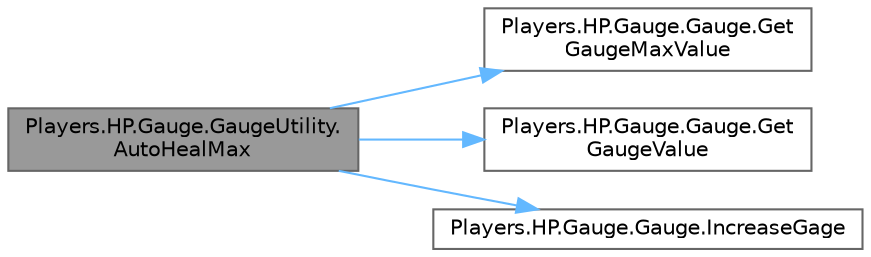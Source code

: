digraph "Players.HP.Gauge.GaugeUtility.AutoHealMax"
{
 // LATEX_PDF_SIZE
  bgcolor="transparent";
  edge [fontname=Helvetica,fontsize=10,labelfontname=Helvetica,labelfontsize=10];
  node [fontname=Helvetica,fontsize=10,shape=box,height=0.2,width=0.4];
  rankdir="LR";
  Node1 [id="Node000001",label="Players.HP.Gauge.GaugeUtility.\lAutoHealMax",height=0.2,width=0.4,color="gray40", fillcolor="grey60", style="filled", fontcolor="black",tooltip=" "];
  Node1 -> Node2 [id="edge1_Node000001_Node000002",color="steelblue1",style="solid",tooltip=" "];
  Node2 [id="Node000002",label="Players.HP.Gauge.Gauge.Get\lGaugeMaxValue",height=0.2,width=0.4,color="grey40", fillcolor="white", style="filled",URL="$classPlayers_1_1HP_1_1Gauge_1_1Gauge.html#a921eddd1135ee5872a2ed729e53f4f93",tooltip="ゲージのマックス値を返す"];
  Node1 -> Node3 [id="edge2_Node000001_Node000003",color="steelblue1",style="solid",tooltip=" "];
  Node3 [id="Node000003",label="Players.HP.Gauge.Gauge.Get\lGaugeValue",height=0.2,width=0.4,color="grey40", fillcolor="white", style="filled",URL="$classPlayers_1_1HP_1_1Gauge_1_1Gauge.html#a572e50c5f0514b6163ed3e1536a40e55",tooltip="ゲージの値を返す"];
  Node1 -> Node4 [id="edge3_Node000001_Node000004",color="steelblue1",style="solid",tooltip=" "];
  Node4 [id="Node000004",label="Players.HP.Gauge.Gauge.IncreaseGage",height=0.2,width=0.4,color="grey40", fillcolor="white", style="filled",URL="$classPlayers_1_1HP_1_1Gauge_1_1Gauge.html#ada34f6653c89f0030998b6eaca289fd0",tooltip="increaseValueだけゲージを増加させる"];
}
